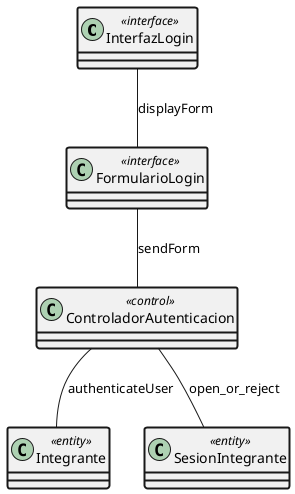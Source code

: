 @startuml diagramaUC2
skinparam classAttributeIconSize 0
skinparam ClassBorderThickness 2

class "InterfazLogin" <<interface>>
class "FormularioLogin" <<interface>>
class "ControladorAutenticacion" <<control>>
class "Integrante" <<entity>>
class "SesionIntegrante" <<entity>>

InterfazLogin -- FormularioLogin : displayForm
FormularioLogin -- ControladorAutenticacion : sendForm
ControladorAutenticacion -- Integrante : authenticateUser
ControladorAutenticacion -- SesionIntegrante : open_or_reject
@enduml